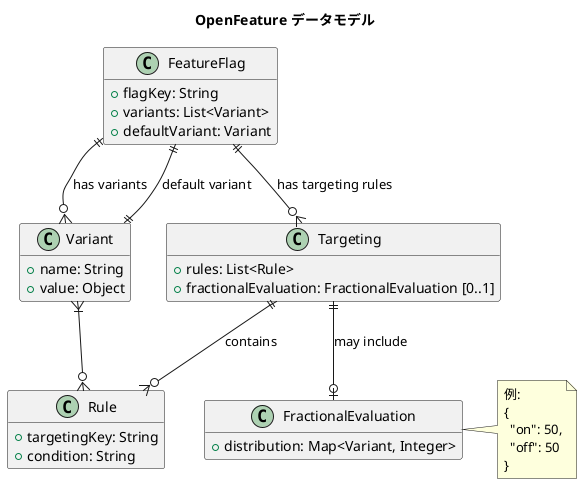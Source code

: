 @startuml
title OpenFeature データモデル

hide empty methods

class FeatureFlag {
  +flagKey: String
  +variants: List<Variant>
  +defaultVariant: Variant
}

class Variant {
  +name: String
  +value: Object
}

class Targeting {
  +rules: List<Rule>
  +fractionalEvaluation: FractionalEvaluation [0..1]
}

class Rule {
  +targetingKey: String
  +condition: String
}

class FractionalEvaluation {
  +distribution: Map<Variant, Integer>
}

note right of FractionalEvaluation
例:
{
  "on": 50,
  "off": 50
}
end note

FeatureFlag ||--o{ Variant : "has variants"
FeatureFlag ||--o{ Targeting : "has targeting rules"
FeatureFlag ||--|| Variant : "default variant"
Variant }|--o{ Rule
Targeting ||--o{ Rule : "contains"
Targeting ||--o| FractionalEvaluation : "may include"

@enduml
